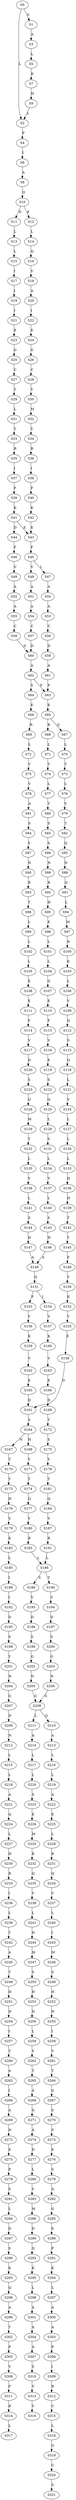 strict digraph  {
	S0 -> S1 [ label = S ];
	S0 -> S2 [ label = L ];
	S1 -> S3 [ label = A ];
	S2 -> S4 [ label = P ];
	S3 -> S5 [ label = L ];
	S4 -> S6 [ label = I ];
	S5 -> S7 [ label = K ];
	S6 -> S8 [ label = A ];
	S7 -> S9 [ label = H ];
	S8 -> S10 [ label = Q ];
	S9 -> S2 [ label = L ];
	S10 -> S11 [ label = D ];
	S10 -> S12 [ label = E ];
	S11 -> S13 [ label = L ];
	S12 -> S14 [ label = L ];
	S13 -> S15 [ label = L ];
	S14 -> S16 [ label = Q ];
	S15 -> S17 [ label = I ];
	S16 -> S18 [ label = V ];
	S17 -> S19 [ label = I ];
	S18 -> S20 [ label = A ];
	S19 -> S21 [ label = I ];
	S20 -> S22 [ label = I ];
	S21 -> S23 [ label = E ];
	S22 -> S24 [ label = E ];
	S23 -> S25 [ label = G ];
	S24 -> S26 [ label = G ];
	S25 -> S27 [ label = C ];
	S26 -> S28 [ label = C ];
	S27 -> S29 [ label = Y ];
	S28 -> S30 [ label = Y ];
	S29 -> S31 [ label = L ];
	S30 -> S32 [ label = M ];
	S31 -> S33 [ label = Y ];
	S32 -> S34 [ label = Y ];
	S33 -> S35 [ label = R ];
	S34 -> S36 [ label = R ];
	S35 -> S37 [ label = I ];
	S36 -> S38 [ label = I ];
	S37 -> S39 [ label = F ];
	S38 -> S40 [ label = F ];
	S39 -> S41 [ label = K ];
	S40 -> S42 [ label = K ];
	S41 -> S43 [ label = E ];
	S41 -> S44 [ label = D ];
	S42 -> S43 [ label = E ];
	S43 -> S45 [ label = F ];
	S44 -> S46 [ label = F ];
	S45 -> S47 [ label = L ];
	S45 -> S48 [ label = V ];
	S46 -> S49 [ label = V ];
	S47 -> S50 [ label = A ];
	S48 -> S51 [ label = A ];
	S49 -> S52 [ label = A ];
	S50 -> S53 [ label = A ];
	S51 -> S54 [ label = A ];
	S52 -> S55 [ label = A ];
	S53 -> S56 [ label = C ];
	S54 -> S57 [ label = C ];
	S55 -> S58 [ label = C ];
	S56 -> S59 [ label = D ];
	S57 -> S60 [ label = D ];
	S58 -> S60 [ label = D ];
	S59 -> S61 [ label = A ];
	S60 -> S62 [ label = A ];
	S61 -> S63 [ label = P ];
	S62 -> S63 [ label = P ];
	S62 -> S64 [ label = S ];
	S63 -> S65 [ label = E ];
	S64 -> S66 [ label = E ];
	S65 -> S67 [ label = Q ];
	S65 -> S68 [ label = R ];
	S66 -> S69 [ label = R ];
	S67 -> S70 [ label = L ];
	S68 -> S71 [ label = L ];
	S69 -> S72 [ label = L ];
	S70 -> S73 [ label = T ];
	S71 -> S74 [ label = T ];
	S72 -> S75 [ label = V ];
	S73 -> S76 [ label = L ];
	S74 -> S77 [ label = L ];
	S75 -> S78 [ label = V ];
	S76 -> S79 [ label = V ];
	S77 -> S80 [ label = T ];
	S78 -> S81 [ label = A ];
	S79 -> S82 [ label = T ];
	S80 -> S83 [ label = S ];
	S81 -> S84 [ label = S ];
	S82 -> S85 [ label = Q ];
	S83 -> S86 [ label = S ];
	S84 -> S87 [ label = S ];
	S85 -> S88 [ label = N ];
	S86 -> S89 [ label = N ];
	S87 -> S90 [ label = N ];
	S88 -> S91 [ label = Q ];
	S89 -> S92 [ label = R ];
	S90 -> S93 [ label = R ];
	S91 -> S94 [ label = L ];
	S92 -> S95 [ label = H ];
	S93 -> S96 [ label = T ];
	S94 -> S97 [ label = M ];
	S95 -> S98 [ label = E ];
	S96 -> S99 [ label = L ];
	S97 -> S100 [ label = N ];
	S98 -> S101 [ label = L ];
	S99 -> S102 [ label = L ];
	S100 -> S103 [ label = E ];
	S101 -> S104 [ label = L ];
	S102 -> S105 [ label = L ];
	S103 -> S106 [ label = L ];
	S104 -> S107 [ label = G ];
	S105 -> S108 [ label = E ];
	S106 -> S109 [ label = V ];
	S107 -> S110 [ label = E ];
	S108 -> S111 [ label = E ];
	S109 -> S112 [ label = Q ];
	S110 -> S113 [ label = F ];
	S111 -> S114 [ label = F ];
	S112 -> S115 [ label = S ];
	S113 -> S116 [ label = V ];
	S114 -> S117 [ label = V ];
	S115 -> S118 [ label = Q ];
	S116 -> S119 [ label = E ];
	S117 -> S120 [ label = D ];
	S118 -> S121 [ label = L ];
	S119 -> S122 [ label = S ];
	S120 -> S123 [ label = S ];
	S121 -> S124 [ label = V ];
	S122 -> S125 [ label = Q ];
	S123 -> S126 [ label = Q ];
	S124 -> S127 [ label = L ];
	S125 -> S128 [ label = L ];
	S126 -> S129 [ label = M ];
	S127 -> S130 [ label = L ];
	S128 -> S131 [ label = S ];
	S129 -> S132 [ label = T ];
	S130 -> S133 [ label = L ];
	S131 -> S134 [ label = L ];
	S132 -> S135 [ label = L ];
	S133 -> S136 [ label = H ];
	S134 -> S137 [ label = V ];
	S135 -> S138 [ label = V ];
	S136 -> S139 [ label = H ];
	S137 -> S140 [ label = L ];
	S138 -> S141 [ label = L ];
	S139 -> S142 [ label = T ];
	S140 -> S143 [ label = S ];
	S141 -> S144 [ label = S ];
	S142 -> S145 [ label = Y ];
	S143 -> S146 [ label = H ];
	S144 -> S147 [ label = H ];
	S145 -> S148 [ label = F ];
	S146 -> S149 [ label = A ];
	S147 -> S149 [ label = A ];
	S148 -> S150 [ label = V ];
	S149 -> S151 [ label = Q ];
	S150 -> S152 [ label = K ];
	S151 -> S153 [ label = F ];
	S151 -> S154 [ label = I ];
	S152 -> S155 [ label = V ];
	S153 -> S156 [ label = V ];
	S154 -> S157 [ label = V ];
	S155 -> S158 [ label = E ];
	S156 -> S159 [ label = K ];
	S157 -> S160 [ label = K ];
	S158 -> S161 [ label = D ];
	S159 -> S162 [ label = V ];
	S160 -> S163 [ label = V ];
	S161 -> S164 [ label = S ];
	S162 -> S165 [ label = E ];
	S163 -> S166 [ label = E ];
	S164 -> S167 [ label = N ];
	S164 -> S168 [ label = H ];
	S165 -> S161 [ label = D ];
	S166 -> S169 [ label = D ];
	S167 -> S170 [ label = T ];
	S168 -> S171 [ label = V ];
	S169 -> S172 [ label = T ];
	S170 -> S173 [ label = T ];
	S171 -> S174 [ label = T ];
	S172 -> S175 [ label = S ];
	S173 -> S176 [ label = H ];
	S174 -> S177 [ label = Q ];
	S175 -> S178 [ label = V ];
	S176 -> S179 [ label = V ];
	S177 -> S180 [ label = V ];
	S178 -> S181 [ label = T ];
	S179 -> S182 [ label = K ];
	S180 -> S183 [ label = R ];
	S181 -> S184 [ label = Q ];
	S182 -> S185 [ label = L ];
	S183 -> S186 [ label = L ];
	S184 -> S187 [ label = V ];
	S185 -> S188 [ label = I ];
	S186 -> S189 [ label = S ];
	S186 -> S190 [ label = T ];
	S187 -> S191 [ label = R ];
	S188 -> S192 [ label = I ];
	S189 -> S193 [ label = V ];
	S190 -> S194 [ label = V ];
	S191 -> S186 [ label = L ];
	S192 -> S195 [ label = D ];
	S193 -> S196 [ label = D ];
	S194 -> S197 [ label = D ];
	S195 -> S198 [ label = S ];
	S196 -> S199 [ label = S ];
	S197 -> S200 [ label = S ];
	S198 -> S201 [ label = Y ];
	S199 -> S202 [ label = G ];
	S200 -> S203 [ label = G ];
	S201 -> S204 [ label = N ];
	S202 -> S205 [ label = N ];
	S203 -> S206 [ label = N ];
	S204 -> S207 [ label = G ];
	S205 -> S208 [ label = G ];
	S206 -> S208 [ label = G ];
	S207 -> S209 [ label = N ];
	S208 -> S210 [ label = Q ];
	S208 -> S211 [ label = L ];
	S209 -> S212 [ label = N ];
	S210 -> S213 [ label = A ];
	S211 -> S214 [ label = A ];
	S212 -> S215 [ label = L ];
	S213 -> S216 [ label = L ];
	S214 -> S217 [ label = L ];
	S215 -> S218 [ label = L ];
	S216 -> S219 [ label = L ];
	S217 -> S220 [ label = L ];
	S218 -> S221 [ label = A ];
	S219 -> S222 [ label = A ];
	S220 -> S223 [ label = S ];
	S221 -> S224 [ label = Q ];
	S222 -> S225 [ label = E ];
	S223 -> S226 [ label = E ];
	S224 -> S227 [ label = L ];
	S225 -> S228 [ label = L ];
	S226 -> S229 [ label = M ];
	S227 -> S230 [ label = H ];
	S228 -> S231 [ label = R ];
	S229 -> S232 [ label = R ];
	S230 -> S233 [ label = R ];
	S231 -> S234 [ label = Q ];
	S232 -> S235 [ label = Q ];
	S233 -> S236 [ label = I ];
	S234 -> S237 [ label = V ];
	S235 -> S238 [ label = V ];
	S236 -> S239 [ label = L ];
	S237 -> S240 [ label = L ];
	S238 -> S241 [ label = L ];
	S239 -> S242 [ label = T ];
	S240 -> S243 [ label = I ];
	S241 -> S244 [ label = N ];
	S242 -> S245 [ label = A ];
	S243 -> S246 [ label = M ];
	S244 -> S247 [ label = M ];
	S245 -> S248 [ label = T ];
	S246 -> S249 [ label = S ];
	S247 -> S250 [ label = S ];
	S248 -> S251 [ label = H ];
	S249 -> S252 [ label = H ];
	S250 -> S253 [ label = H ];
	S251 -> S254 [ label = N ];
	S252 -> S255 [ label = N ];
	S253 -> S256 [ label = N ];
	S254 -> S257 [ label = I ];
	S255 -> S258 [ label = I ];
	S256 -> S259 [ label = L ];
	S257 -> S260 [ label = T ];
	S258 -> S261 [ label = V ];
	S259 -> S262 [ label = V ];
	S260 -> S263 [ label = A ];
	S261 -> S264 [ label = T ];
	S262 -> S265 [ label = T ];
	S263 -> S266 [ label = I ];
	S264 -> S267 [ label = G ];
	S265 -> S268 [ label = A ];
	S266 -> S269 [ label = A ];
	S267 -> S270 [ label = S ];
	S268 -> S271 [ label = G ];
	S269 -> S272 [ label = N ];
	S270 -> S273 [ label = S ];
	S271 -> S274 [ label = A ];
	S272 -> S275 [ label = E ];
	S273 -> S276 [ label = E ];
	S274 -> S277 [ label = D ];
	S275 -> S278 [ label = P ];
	S276 -> S279 [ label = S ];
	S277 -> S280 [ label = L ];
	S278 -> S281 [ label = S ];
	S279 -> S282 [ label = A ];
	S280 -> S283 [ label = V ];
	S281 -> S284 [ label = L ];
	S282 -> S285 [ label = G ];
	S283 -> S286 [ label = M ];
	S284 -> S287 [ label = D ];
	S285 -> S288 [ label = E ];
	S286 -> S289 [ label = D ];
	S287 -> S290 [ label = S ];
	S288 -> S291 [ label = P ];
	S289 -> S292 [ label = Q ];
	S290 -> S293 [ label = K ];
	S291 -> S294 [ label = K ];
	S292 -> S295 [ label = K ];
	S293 -> S296 [ label = Q ];
	S294 -> S297 [ label = L ];
	S295 -> S298 [ label = L ];
	S296 -> S299 [ label = A ];
	S297 -> S300 [ label = A ];
	S298 -> S301 [ label = A ];
	S299 -> S302 [ label = T ];
	S300 -> S303 [ label = A ];
	S301 -> S304 [ label = A ];
	S302 -> S305 [ label = P ];
	S303 -> S306 [ label = P ];
	S304 -> S307 [ label = A ];
	S305 -> S308 [ label = V ];
	S306 -> S309 [ label = I ];
	S307 -> S310 [ label = S ];
	S308 -> S311 [ label = F ];
	S309 -> S312 [ label = R ];
	S310 -> S313 [ label = V ];
	S311 -> S314 [ label = R ];
	S312 -> S315 [ label = C ];
	S313 -> S316 [ label = V ];
	S314 -> S317 [ label = L ];
	S315 -> S318 [ label = L ];
	S318 -> S319 [ label = G ];
	S319 -> S320 [ label = C ];
	S320 -> S321 [ label = S ];
}
